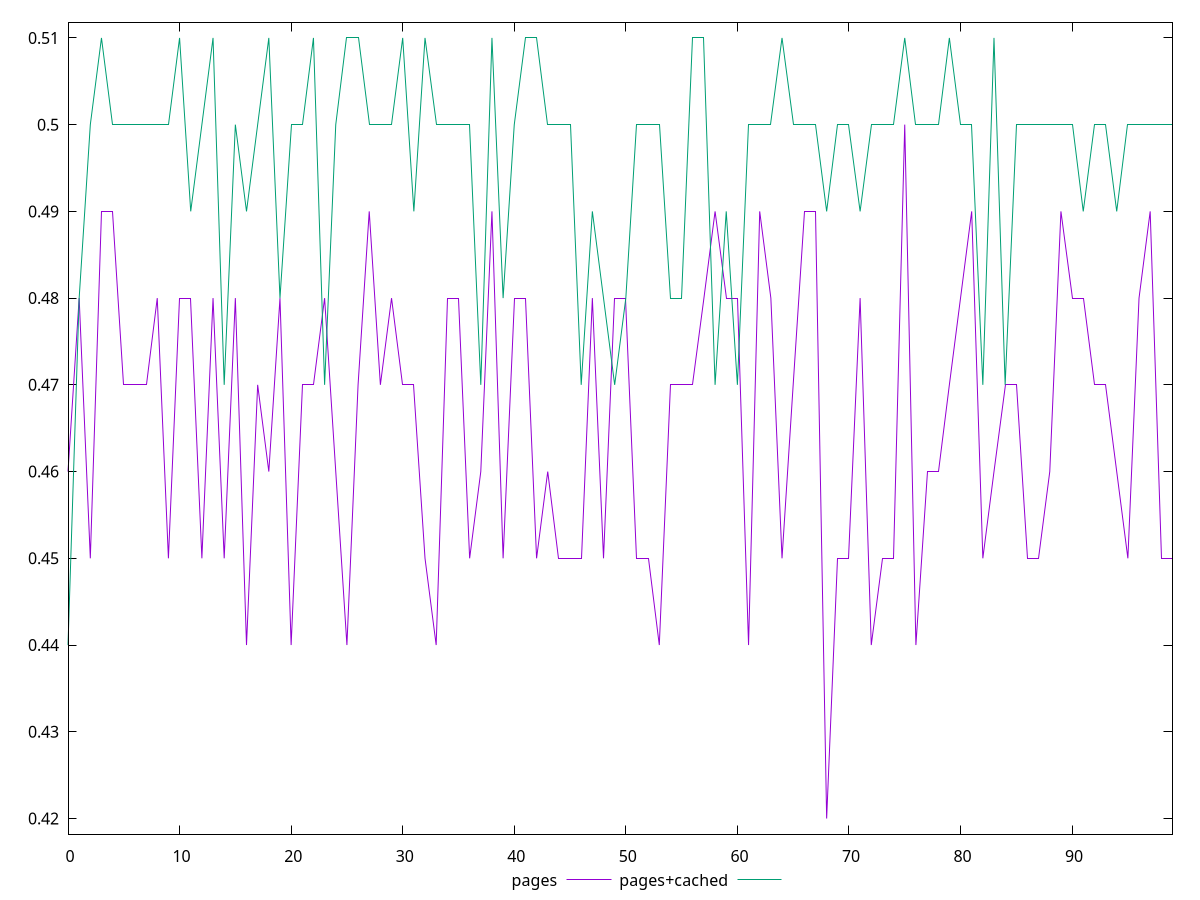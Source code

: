 reset

$pages <<EOF
0 0.46
1 0.48
2 0.45
3 0.49
4 0.49
5 0.47
6 0.47
7 0.47
8 0.48
9 0.45
10 0.48
11 0.48
12 0.45
13 0.48
14 0.45
15 0.48
16 0.44
17 0.47
18 0.46
19 0.48
20 0.44
21 0.47
22 0.47
23 0.48
24 0.46
25 0.44
26 0.47
27 0.49
28 0.47
29 0.48
30 0.47
31 0.47
32 0.45
33 0.44
34 0.48
35 0.48
36 0.45
37 0.46
38 0.49
39 0.45
40 0.48
41 0.48
42 0.45
43 0.46
44 0.45
45 0.45
46 0.45
47 0.48
48 0.45
49 0.48
50 0.48
51 0.45
52 0.45
53 0.44
54 0.47
55 0.47
56 0.47
57 0.48
58 0.49
59 0.48
60 0.48
61 0.44
62 0.49
63 0.48
64 0.45
65 0.47
66 0.49
67 0.49
68 0.42
69 0.45
70 0.45
71 0.48
72 0.44
73 0.45
74 0.45
75 0.5
76 0.44
77 0.46
78 0.46
79 0.47
80 0.48
81 0.49
82 0.45
83 0.46
84 0.47
85 0.47
86 0.45
87 0.45
88 0.46
89 0.49
90 0.48
91 0.48
92 0.47
93 0.47
94 0.46
95 0.45
96 0.48
97 0.49
98 0.45
99 0.45
EOF

$pagesCached <<EOF
0 0.44
1 0.48
2 0.5
3 0.51
4 0.5
5 0.5
6 0.5
7 0.5
8 0.5
9 0.5
10 0.51
11 0.49
12 0.5
13 0.51
14 0.47
15 0.5
16 0.49
17 0.5
18 0.51
19 0.48
20 0.5
21 0.5
22 0.51
23 0.47
24 0.5
25 0.51
26 0.51
27 0.5
28 0.5
29 0.5
30 0.51
31 0.49
32 0.51
33 0.5
34 0.5
35 0.5
36 0.5
37 0.47
38 0.51
39 0.48
40 0.5
41 0.51
42 0.51
43 0.5
44 0.5
45 0.5
46 0.47
47 0.49
48 0.48
49 0.47
50 0.48
51 0.5
52 0.5
53 0.5
54 0.48
55 0.48
56 0.51
57 0.51
58 0.47
59 0.49
60 0.47
61 0.5
62 0.5
63 0.5
64 0.51
65 0.5
66 0.5
67 0.5
68 0.49
69 0.5
70 0.5
71 0.49
72 0.5
73 0.5
74 0.5
75 0.51
76 0.5
77 0.5
78 0.5
79 0.51
80 0.5
81 0.5
82 0.47
83 0.51
84 0.47
85 0.5
86 0.5
87 0.5
88 0.5
89 0.5
90 0.5
91 0.49
92 0.5
93 0.5
94 0.49
95 0.5
96 0.5
97 0.5
98 0.5
99 0.5
EOF

set key outside below
set xrange [0:99]
set yrange [0.41819999999999996:0.5118]
set trange [0.41819999999999996:0.5118]
set terminal svg size 640, 520 enhanced background rgb 'white'
set output "report_00018_2021-02-10T15-25-16.877Z/meta/score/comparison/line/0_vs_1.svg"

plot $pages title "pages" with line, \
     $pagesCached title "pages+cached" with line

reset
